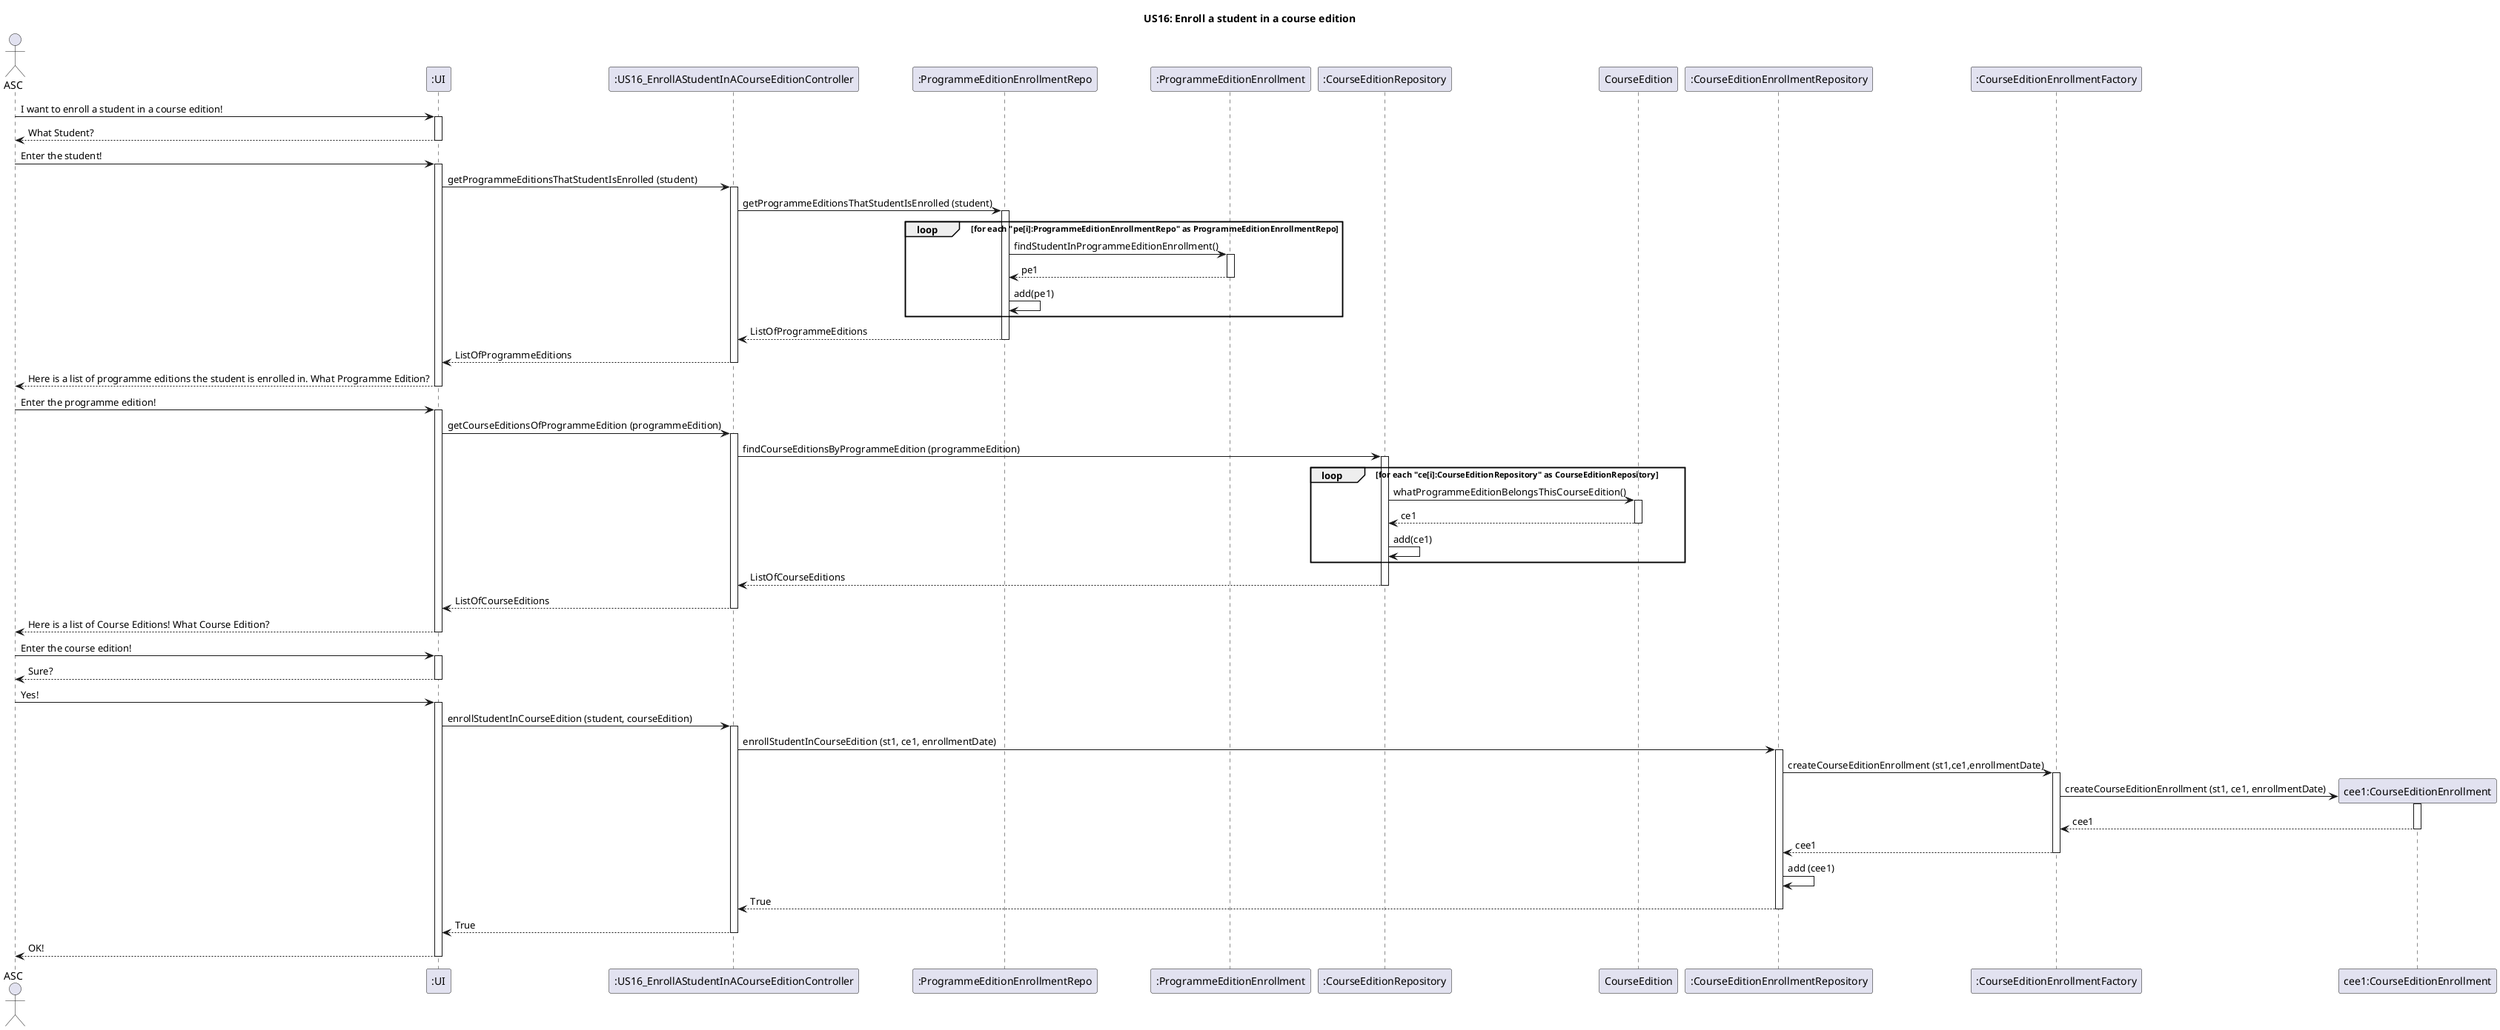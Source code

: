 @startuml
title US16: Enroll a student in a course edition

actor ASC
participant ":UI" as UI
ASC -> UI: I want to enroll a student in a course edition!
activate UI
UI --> ASC: What Student?
deactivate UI

ASC -> UI: Enter the student!
activate UI
participant ":US16_EnrollAStudentInACourseEditionController" as Controller
UI -> Controller: getProgrammeEditionsThatStudentIsEnrolled (student)
activate Controller
participant ":ProgrammeEditionEnrollmentRepo" as ProgrammeEditionEnrollmentRepository
Controller -> ProgrammeEditionEnrollmentRepository: getProgrammeEditionsThatStudentIsEnrolled (student)
activate ProgrammeEditionEnrollmentRepository
loop for each "pe[i]:ProgrammeEditionEnrollmentRepo" as ProgrammeEditionEnrollmentRepo
participant ":ProgrammeEditionEnrollment" as ProgrammeEditionEnrollment
ProgrammeEditionEnrollmentRepository -> ProgrammeEditionEnrollment :  findStudentInProgrammeEditionEnrollment()
activate ProgrammeEditionEnrollment
ProgrammeEditionEnrollment --> ProgrammeEditionEnrollmentRepository : pe1
deactivate ProgrammeEditionEnrollment
ProgrammeEditionEnrollmentRepository -> ProgrammeEditionEnrollmentRepository :  add(pe1)
end
ProgrammeEditionEnrollmentRepository --> Controller: ListOfProgrammeEditions
deactivate ProgrammeEditionEnrollmentRepository
Controller --> UI: ListOfProgrammeEditions
deactivate Controller
UI --> ASC: Here is a list of programme editions the student is enrolled in. What Programme Edition?
deactivate UI

ASC -> UI: Enter the programme edition!
activate UI
UI -> Controller: getCourseEditionsOfProgrammeEdition (programmeEdition)
activate Controller
participant ":CourseEditionRepository" as CourseEditionRepository
Controller -> CourseEditionRepository: findCourseEditionsByProgrammeEdition (programmeEdition)
activate CourseEditionRepository
loop for each "ce[i]:CourseEditionRepository" as CourseEditionRepository
CourseEditionRepository -> CourseEdition :  whatProgrammeEditionBelongsThisCourseEdition()
activate CourseEdition
CourseEdition --> CourseEditionRepository : ce1
deactivate CourseEdition
CourseEditionRepository -> CourseEditionRepository :  add(ce1)
end
CourseEditionRepository --> Controller: ListOfCourseEditions
deactivate CourseEditionRepository
Controller --> UI: ListOfCourseEditions
deactivate Controller
UI --> ASC: Here is a list of Course Editions! What Course Edition?
deactivate UI

ASC -> UI: Enter the course edition!
activate UI
UI --> ASC: Sure?
deactivate UI
ASC -> UI: Yes!
activate UI

UI -> Controller: enrollStudentInCourseEdition (student, courseEdition)
activate Controller

participant ":CourseEditionEnrollmentRepository" as CourseEditionEnrollmentRepository
Controller -> CourseEditionEnrollmentRepository: enrollStudentInCourseEdition (st1, ce1, enrollmentDate)
activate CourseEditionEnrollmentRepository
participant ":CourseEditionEnrollmentFactory" as CourseEditionEnrollmentFactory
CourseEditionEnrollmentRepository -> CourseEditionEnrollmentFactory: createCourseEditionEnrollment (st1,ce1,enrollmentDate)
activate CourseEditionEnrollmentFactory
create "cee1:CourseEditionEnrollment"
CourseEditionEnrollmentFactory -> "cee1:CourseEditionEnrollment" : createCourseEditionEnrollment (st1, ce1, enrollmentDate)
activate "cee1:CourseEditionEnrollment"
"cee1:CourseEditionEnrollment" --> CourseEditionEnrollmentFactory: cee1
deactivate "cee1:CourseEditionEnrollment"
CourseEditionEnrollmentFactory --> CourseEditionEnrollmentRepository: cee1
deactivate CourseEditionEnrollmentFactory
CourseEditionEnrollmentRepository -> CourseEditionEnrollmentRepository: add (cee1)
CourseEditionEnrollmentRepository --> Controller: True
deactivate CourseEditionEnrollmentRepository
Controller --> UI: True
deactivate Controller
UI --> ASC: OK!
deactivate UI

@enduml
